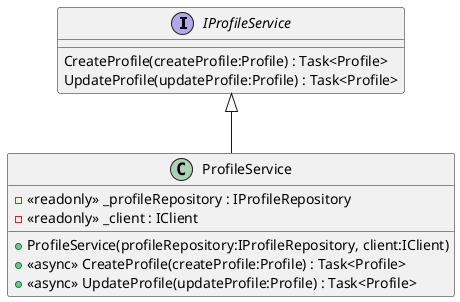 @startuml
interface IProfileService {
    CreateProfile(createProfile:Profile) : Task<Profile>
    UpdateProfile(updateProfile:Profile) : Task<Profile>
}
class ProfileService {
    - <<readonly>> _profileRepository : IProfileRepository
    - <<readonly>> _client : IClient
    + ProfileService(profileRepository:IProfileRepository, client:IClient)
    + <<async>> CreateProfile(createProfile:Profile) : Task<Profile>
    + <<async>> UpdateProfile(updateProfile:Profile) : Task<Profile>
}
IProfileService <|-- ProfileService
@enduml
